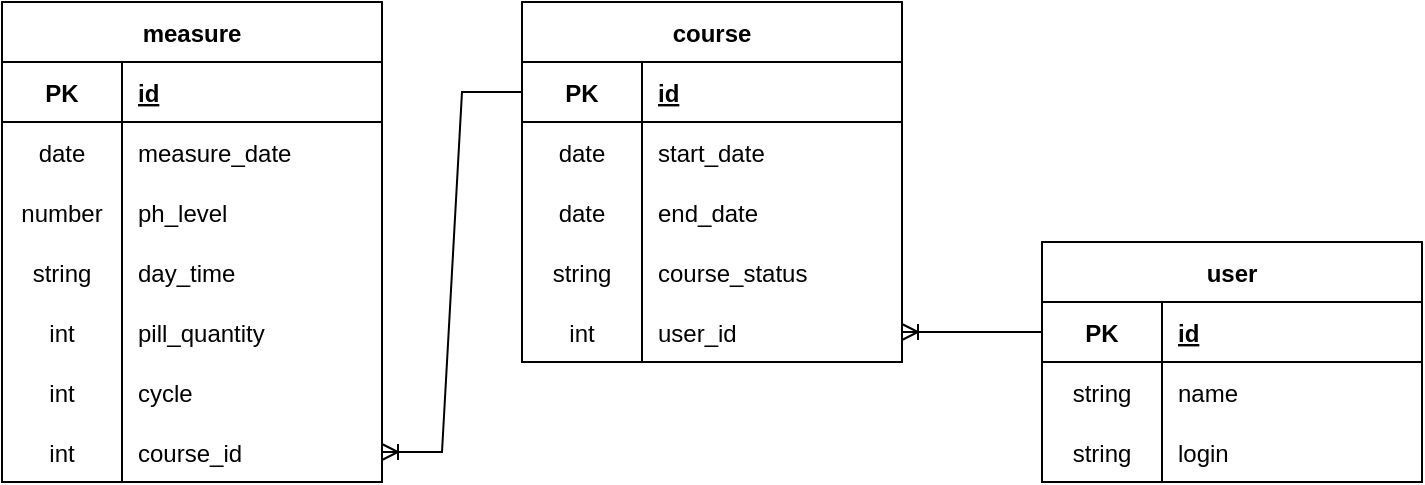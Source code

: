 <mxfile version="20.8.10" type="device"><diagram id="R2lEEEUBdFMjLlhIrx00" name="Page-1"><mxGraphModel dx="1036" dy="606" grid="1" gridSize="10" guides="1" tooltips="1" connect="1" arrows="1" fold="1" page="1" pageScale="1" pageWidth="850" pageHeight="1100" math="0" shadow="0" extFonts="Permanent Marker^https://fonts.googleapis.com/css?family=Permanent+Marker"><root><mxCell id="0"/><mxCell id="1" parent="0"/><mxCell id="IC59mPt4uTkWHZdiHgbl-5" value="measure" style="shape=table;startSize=30;container=1;collapsible=1;childLayout=tableLayout;fixedRows=1;rowLines=0;fontStyle=1;align=center;resizeLast=1;" parent="1" vertex="1"><mxGeometry x="160" y="160" width="190" height="240" as="geometry"><mxRectangle x="340" y="250" width="70" height="30" as="alternateBounds"/></mxGeometry></mxCell><mxCell id="IC59mPt4uTkWHZdiHgbl-6" value="" style="shape=tableRow;horizontal=0;startSize=0;swimlaneHead=0;swimlaneBody=0;fillColor=none;collapsible=0;dropTarget=0;points=[[0,0.5],[1,0.5]];portConstraint=eastwest;top=0;left=0;right=0;bottom=1;" parent="IC59mPt4uTkWHZdiHgbl-5" vertex="1"><mxGeometry y="30" width="190" height="30" as="geometry"/></mxCell><mxCell id="IC59mPt4uTkWHZdiHgbl-7" value="PK" style="shape=partialRectangle;connectable=0;fillColor=none;top=0;left=0;bottom=0;right=0;fontStyle=1;overflow=hidden;" parent="IC59mPt4uTkWHZdiHgbl-6" vertex="1"><mxGeometry width="60" height="30" as="geometry"><mxRectangle width="60" height="30" as="alternateBounds"/></mxGeometry></mxCell><mxCell id="IC59mPt4uTkWHZdiHgbl-8" value="id" style="shape=partialRectangle;connectable=0;fillColor=none;top=0;left=0;bottom=0;right=0;align=left;spacingLeft=6;fontStyle=5;overflow=hidden;" parent="IC59mPt4uTkWHZdiHgbl-6" vertex="1"><mxGeometry x="60" width="130" height="30" as="geometry"><mxRectangle width="130" height="30" as="alternateBounds"/></mxGeometry></mxCell><mxCell id="IC59mPt4uTkWHZdiHgbl-9" value="" style="shape=tableRow;horizontal=0;startSize=0;swimlaneHead=0;swimlaneBody=0;fillColor=none;collapsible=0;dropTarget=0;points=[[0,0.5],[1,0.5]];portConstraint=eastwest;top=0;left=0;right=0;bottom=0;" parent="IC59mPt4uTkWHZdiHgbl-5" vertex="1"><mxGeometry y="60" width="190" height="30" as="geometry"/></mxCell><mxCell id="IC59mPt4uTkWHZdiHgbl-10" value="date" style="shape=partialRectangle;connectable=0;fillColor=none;top=0;left=0;bottom=0;right=0;editable=1;overflow=hidden;" parent="IC59mPt4uTkWHZdiHgbl-9" vertex="1"><mxGeometry width="60" height="30" as="geometry"><mxRectangle width="60" height="30" as="alternateBounds"/></mxGeometry></mxCell><mxCell id="IC59mPt4uTkWHZdiHgbl-11" value="measure_date" style="shape=partialRectangle;connectable=0;fillColor=none;top=0;left=0;bottom=0;right=0;align=left;spacingLeft=6;overflow=hidden;" parent="IC59mPt4uTkWHZdiHgbl-9" vertex="1"><mxGeometry x="60" width="130" height="30" as="geometry"><mxRectangle width="130" height="30" as="alternateBounds"/></mxGeometry></mxCell><mxCell id="IC59mPt4uTkWHZdiHgbl-12" value="" style="shape=tableRow;horizontal=0;startSize=0;swimlaneHead=0;swimlaneBody=0;fillColor=none;collapsible=0;dropTarget=0;points=[[0,0.5],[1,0.5]];portConstraint=eastwest;top=0;left=0;right=0;bottom=0;" parent="IC59mPt4uTkWHZdiHgbl-5" vertex="1"><mxGeometry y="90" width="190" height="30" as="geometry"/></mxCell><mxCell id="IC59mPt4uTkWHZdiHgbl-13" value="number" style="shape=partialRectangle;connectable=0;fillColor=none;top=0;left=0;bottom=0;right=0;editable=1;overflow=hidden;" parent="IC59mPt4uTkWHZdiHgbl-12" vertex="1"><mxGeometry width="60" height="30" as="geometry"><mxRectangle width="60" height="30" as="alternateBounds"/></mxGeometry></mxCell><mxCell id="IC59mPt4uTkWHZdiHgbl-14" value="ph_level" style="shape=partialRectangle;connectable=0;fillColor=none;top=0;left=0;bottom=0;right=0;align=left;spacingLeft=6;overflow=hidden;" parent="IC59mPt4uTkWHZdiHgbl-12" vertex="1"><mxGeometry x="60" width="130" height="30" as="geometry"><mxRectangle width="130" height="30" as="alternateBounds"/></mxGeometry></mxCell><mxCell id="IC59mPt4uTkWHZdiHgbl-91" value="" style="shape=tableRow;horizontal=0;startSize=0;swimlaneHead=0;swimlaneBody=0;fillColor=none;collapsible=0;dropTarget=0;points=[[0,0.5],[1,0.5]];portConstraint=eastwest;top=0;left=0;right=0;bottom=0;" parent="IC59mPt4uTkWHZdiHgbl-5" vertex="1"><mxGeometry y="120" width="190" height="30" as="geometry"/></mxCell><mxCell id="IC59mPt4uTkWHZdiHgbl-92" value="string" style="shape=partialRectangle;connectable=0;fillColor=none;top=0;left=0;bottom=0;right=0;editable=1;overflow=hidden;" parent="IC59mPt4uTkWHZdiHgbl-91" vertex="1"><mxGeometry width="60" height="30" as="geometry"><mxRectangle width="60" height="30" as="alternateBounds"/></mxGeometry></mxCell><mxCell id="IC59mPt4uTkWHZdiHgbl-93" value="day_time" style="shape=partialRectangle;connectable=0;fillColor=none;top=0;left=0;bottom=0;right=0;align=left;spacingLeft=6;overflow=hidden;" parent="IC59mPt4uTkWHZdiHgbl-91" vertex="1"><mxGeometry x="60" width="130" height="30" as="geometry"><mxRectangle width="130" height="30" as="alternateBounds"/></mxGeometry></mxCell><mxCell id="5926iMXJG8x4GMm39nfp-1" value="" style="shape=tableRow;horizontal=0;startSize=0;swimlaneHead=0;swimlaneBody=0;fillColor=none;collapsible=0;dropTarget=0;points=[[0,0.5],[1,0.5]];portConstraint=eastwest;top=0;left=0;right=0;bottom=0;" vertex="1" parent="IC59mPt4uTkWHZdiHgbl-5"><mxGeometry y="150" width="190" height="30" as="geometry"/></mxCell><mxCell id="5926iMXJG8x4GMm39nfp-2" value="int" style="shape=partialRectangle;connectable=0;fillColor=none;top=0;left=0;bottom=0;right=0;editable=1;overflow=hidden;" vertex="1" parent="5926iMXJG8x4GMm39nfp-1"><mxGeometry width="60" height="30" as="geometry"><mxRectangle width="60" height="30" as="alternateBounds"/></mxGeometry></mxCell><mxCell id="5926iMXJG8x4GMm39nfp-3" value="pill_quantity" style="shape=partialRectangle;connectable=0;fillColor=none;top=0;left=0;bottom=0;right=0;align=left;spacingLeft=6;overflow=hidden;" vertex="1" parent="5926iMXJG8x4GMm39nfp-1"><mxGeometry x="60" width="130" height="30" as="geometry"><mxRectangle width="130" height="30" as="alternateBounds"/></mxGeometry></mxCell><mxCell id="IC59mPt4uTkWHZdiHgbl-15" value="" style="shape=tableRow;horizontal=0;startSize=0;swimlaneHead=0;swimlaneBody=0;fillColor=none;collapsible=0;dropTarget=0;points=[[0,0.5],[1,0.5]];portConstraint=eastwest;top=0;left=0;right=0;bottom=0;" parent="IC59mPt4uTkWHZdiHgbl-5" vertex="1"><mxGeometry y="180" width="190" height="30" as="geometry"/></mxCell><mxCell id="IC59mPt4uTkWHZdiHgbl-16" value="int" style="shape=partialRectangle;connectable=0;fillColor=none;top=0;left=0;bottom=0;right=0;editable=1;overflow=hidden;" parent="IC59mPt4uTkWHZdiHgbl-15" vertex="1"><mxGeometry width="60" height="30" as="geometry"><mxRectangle width="60" height="30" as="alternateBounds"/></mxGeometry></mxCell><mxCell id="IC59mPt4uTkWHZdiHgbl-17" value="cycle" style="shape=partialRectangle;connectable=0;fillColor=none;top=0;left=0;bottom=0;right=0;align=left;spacingLeft=6;overflow=hidden;" parent="IC59mPt4uTkWHZdiHgbl-15" vertex="1"><mxGeometry x="60" width="130" height="30" as="geometry"><mxRectangle width="130" height="30" as="alternateBounds"/></mxGeometry></mxCell><mxCell id="IC59mPt4uTkWHZdiHgbl-19" value="" style="shape=tableRow;horizontal=0;startSize=0;swimlaneHead=0;swimlaneBody=0;fillColor=none;collapsible=0;dropTarget=0;points=[[0,0.5],[1,0.5]];portConstraint=eastwest;top=0;left=0;right=0;bottom=0;" parent="IC59mPt4uTkWHZdiHgbl-5" vertex="1"><mxGeometry y="210" width="190" height="30" as="geometry"/></mxCell><mxCell id="IC59mPt4uTkWHZdiHgbl-20" value="int" style="shape=partialRectangle;connectable=0;fillColor=none;top=0;left=0;bottom=0;right=0;editable=1;overflow=hidden;" parent="IC59mPt4uTkWHZdiHgbl-19" vertex="1"><mxGeometry width="60" height="30" as="geometry"><mxRectangle width="60" height="30" as="alternateBounds"/></mxGeometry></mxCell><mxCell id="IC59mPt4uTkWHZdiHgbl-21" value="course_id" style="shape=partialRectangle;connectable=0;fillColor=none;top=0;left=0;bottom=0;right=0;align=left;spacingLeft=6;overflow=hidden;" parent="IC59mPt4uTkWHZdiHgbl-19" vertex="1"><mxGeometry x="60" width="130" height="30" as="geometry"><mxRectangle width="130" height="30" as="alternateBounds"/></mxGeometry></mxCell><mxCell id="IC59mPt4uTkWHZdiHgbl-22" value="user" style="shape=table;startSize=30;container=1;collapsible=1;childLayout=tableLayout;fixedRows=1;rowLines=0;fontStyle=1;align=center;resizeLast=1;" parent="1" vertex="1"><mxGeometry x="680" y="280" width="190" height="120" as="geometry"><mxRectangle x="340" y="250" width="70" height="30" as="alternateBounds"/></mxGeometry></mxCell><mxCell id="IC59mPt4uTkWHZdiHgbl-23" value="" style="shape=tableRow;horizontal=0;startSize=0;swimlaneHead=0;swimlaneBody=0;fillColor=none;collapsible=0;dropTarget=0;points=[[0,0.5],[1,0.5]];portConstraint=eastwest;top=0;left=0;right=0;bottom=1;" parent="IC59mPt4uTkWHZdiHgbl-22" vertex="1"><mxGeometry y="30" width="190" height="30" as="geometry"/></mxCell><mxCell id="IC59mPt4uTkWHZdiHgbl-24" value="PK" style="shape=partialRectangle;connectable=0;fillColor=none;top=0;left=0;bottom=0;right=0;fontStyle=1;overflow=hidden;" parent="IC59mPt4uTkWHZdiHgbl-23" vertex="1"><mxGeometry width="60" height="30" as="geometry"><mxRectangle width="60" height="30" as="alternateBounds"/></mxGeometry></mxCell><mxCell id="IC59mPt4uTkWHZdiHgbl-25" value="id" style="shape=partialRectangle;connectable=0;fillColor=none;top=0;left=0;bottom=0;right=0;align=left;spacingLeft=6;fontStyle=5;overflow=hidden;" parent="IC59mPt4uTkWHZdiHgbl-23" vertex="1"><mxGeometry x="60" width="130" height="30" as="geometry"><mxRectangle width="130" height="30" as="alternateBounds"/></mxGeometry></mxCell><mxCell id="IC59mPt4uTkWHZdiHgbl-26" value="" style="shape=tableRow;horizontal=0;startSize=0;swimlaneHead=0;swimlaneBody=0;fillColor=none;collapsible=0;dropTarget=0;points=[[0,0.5],[1,0.5]];portConstraint=eastwest;top=0;left=0;right=0;bottom=0;" parent="IC59mPt4uTkWHZdiHgbl-22" vertex="1"><mxGeometry y="60" width="190" height="30" as="geometry"/></mxCell><mxCell id="IC59mPt4uTkWHZdiHgbl-27" value="string" style="shape=partialRectangle;connectable=0;fillColor=none;top=0;left=0;bottom=0;right=0;editable=1;overflow=hidden;" parent="IC59mPt4uTkWHZdiHgbl-26" vertex="1"><mxGeometry width="60" height="30" as="geometry"><mxRectangle width="60" height="30" as="alternateBounds"/></mxGeometry></mxCell><mxCell id="IC59mPt4uTkWHZdiHgbl-28" value="name" style="shape=partialRectangle;connectable=0;fillColor=none;top=0;left=0;bottom=0;right=0;align=left;spacingLeft=6;overflow=hidden;" parent="IC59mPt4uTkWHZdiHgbl-26" vertex="1"><mxGeometry x="60" width="130" height="30" as="geometry"><mxRectangle width="130" height="30" as="alternateBounds"/></mxGeometry></mxCell><mxCell id="IC59mPt4uTkWHZdiHgbl-29" value="" style="shape=tableRow;horizontal=0;startSize=0;swimlaneHead=0;swimlaneBody=0;fillColor=none;collapsible=0;dropTarget=0;points=[[0,0.5],[1,0.5]];portConstraint=eastwest;top=0;left=0;right=0;bottom=0;" parent="IC59mPt4uTkWHZdiHgbl-22" vertex="1"><mxGeometry y="90" width="190" height="30" as="geometry"/></mxCell><mxCell id="IC59mPt4uTkWHZdiHgbl-30" value="string" style="shape=partialRectangle;connectable=0;fillColor=none;top=0;left=0;bottom=0;right=0;editable=1;overflow=hidden;" parent="IC59mPt4uTkWHZdiHgbl-29" vertex="1"><mxGeometry width="60" height="30" as="geometry"><mxRectangle width="60" height="30" as="alternateBounds"/></mxGeometry></mxCell><mxCell id="IC59mPt4uTkWHZdiHgbl-31" value="login" style="shape=partialRectangle;connectable=0;fillColor=none;top=0;left=0;bottom=0;right=0;align=left;spacingLeft=6;overflow=hidden;" parent="IC59mPt4uTkWHZdiHgbl-29" vertex="1"><mxGeometry x="60" width="130" height="30" as="geometry"><mxRectangle width="130" height="30" as="alternateBounds"/></mxGeometry></mxCell><mxCell id="IC59mPt4uTkWHZdiHgbl-48" value="" style="edgeStyle=entityRelationEdgeStyle;fontSize=12;html=1;endArrow=ERoneToMany;rounded=0;exitX=0;exitY=0.5;exitDx=0;exitDy=0;entryX=1;entryY=0.5;entryDx=0;entryDy=0;" parent="1" source="IC59mPt4uTkWHZdiHgbl-23" target="IC59mPt4uTkWHZdiHgbl-84" edge="1"><mxGeometry width="100" height="100" relative="1" as="geometry"><mxPoint x="380" y="370" as="sourcePoint"/><mxPoint x="480" y="270" as="targetPoint"/></mxGeometry></mxCell><mxCell id="IC59mPt4uTkWHZdiHgbl-77" value="course" style="shape=table;startSize=30;container=1;collapsible=1;childLayout=tableLayout;fixedRows=1;rowLines=0;fontStyle=1;align=center;resizeLast=1;" parent="1" vertex="1"><mxGeometry x="420" y="160" width="190" height="180" as="geometry"><mxRectangle x="340" y="250" width="70" height="30" as="alternateBounds"/></mxGeometry></mxCell><mxCell id="IC59mPt4uTkWHZdiHgbl-78" value="" style="shape=tableRow;horizontal=0;startSize=0;swimlaneHead=0;swimlaneBody=0;fillColor=none;collapsible=0;dropTarget=0;points=[[0,0.5],[1,0.5]];portConstraint=eastwest;top=0;left=0;right=0;bottom=1;" parent="IC59mPt4uTkWHZdiHgbl-77" vertex="1"><mxGeometry y="30" width="190" height="30" as="geometry"/></mxCell><mxCell id="IC59mPt4uTkWHZdiHgbl-79" value="PK" style="shape=partialRectangle;connectable=0;fillColor=none;top=0;left=0;bottom=0;right=0;fontStyle=1;overflow=hidden;" parent="IC59mPt4uTkWHZdiHgbl-78" vertex="1"><mxGeometry width="60" height="30" as="geometry"><mxRectangle width="60" height="30" as="alternateBounds"/></mxGeometry></mxCell><mxCell id="IC59mPt4uTkWHZdiHgbl-80" value="id" style="shape=partialRectangle;connectable=0;fillColor=none;top=0;left=0;bottom=0;right=0;align=left;spacingLeft=6;fontStyle=5;overflow=hidden;" parent="IC59mPt4uTkWHZdiHgbl-78" vertex="1"><mxGeometry x="60" width="130" height="30" as="geometry"><mxRectangle width="130" height="30" as="alternateBounds"/></mxGeometry></mxCell><mxCell id="IC59mPt4uTkWHZdiHgbl-81" value="" style="shape=tableRow;horizontal=0;startSize=0;swimlaneHead=0;swimlaneBody=0;fillColor=none;collapsible=0;dropTarget=0;points=[[0,0.5],[1,0.5]];portConstraint=eastwest;top=0;left=0;right=0;bottom=0;" parent="IC59mPt4uTkWHZdiHgbl-77" vertex="1"><mxGeometry y="60" width="190" height="30" as="geometry"/></mxCell><mxCell id="IC59mPt4uTkWHZdiHgbl-82" value="date" style="shape=partialRectangle;connectable=0;fillColor=none;top=0;left=0;bottom=0;right=0;editable=1;overflow=hidden;" parent="IC59mPt4uTkWHZdiHgbl-81" vertex="1"><mxGeometry width="60" height="30" as="geometry"><mxRectangle width="60" height="30" as="alternateBounds"/></mxGeometry></mxCell><mxCell id="IC59mPt4uTkWHZdiHgbl-83" value="start_date" style="shape=partialRectangle;connectable=0;fillColor=none;top=0;left=0;bottom=0;right=0;align=left;spacingLeft=6;overflow=hidden;" parent="IC59mPt4uTkWHZdiHgbl-81" vertex="1"><mxGeometry x="60" width="130" height="30" as="geometry"><mxRectangle width="130" height="30" as="alternateBounds"/></mxGeometry></mxCell><mxCell id="IC59mPt4uTkWHZdiHgbl-88" value="" style="shape=tableRow;horizontal=0;startSize=0;swimlaneHead=0;swimlaneBody=0;fillColor=none;collapsible=0;dropTarget=0;points=[[0,0.5],[1,0.5]];portConstraint=eastwest;top=0;left=0;right=0;bottom=0;" parent="IC59mPt4uTkWHZdiHgbl-77" vertex="1"><mxGeometry y="90" width="190" height="30" as="geometry"/></mxCell><mxCell id="IC59mPt4uTkWHZdiHgbl-89" value="date" style="shape=partialRectangle;connectable=0;fillColor=none;top=0;left=0;bottom=0;right=0;editable=1;overflow=hidden;" parent="IC59mPt4uTkWHZdiHgbl-88" vertex="1"><mxGeometry width="60" height="30" as="geometry"><mxRectangle width="60" height="30" as="alternateBounds"/></mxGeometry></mxCell><mxCell id="IC59mPt4uTkWHZdiHgbl-90" value="end_date" style="shape=partialRectangle;connectable=0;fillColor=none;top=0;left=0;bottom=0;right=0;align=left;spacingLeft=6;overflow=hidden;" parent="IC59mPt4uTkWHZdiHgbl-88" vertex="1"><mxGeometry x="60" width="130" height="30" as="geometry"><mxRectangle width="130" height="30" as="alternateBounds"/></mxGeometry></mxCell><mxCell id="IC59mPt4uTkWHZdiHgbl-114" value="" style="shape=tableRow;horizontal=0;startSize=0;swimlaneHead=0;swimlaneBody=0;fillColor=none;collapsible=0;dropTarget=0;points=[[0,0.5],[1,0.5]];portConstraint=eastwest;top=0;left=0;right=0;bottom=0;" parent="IC59mPt4uTkWHZdiHgbl-77" vertex="1"><mxGeometry y="120" width="190" height="30" as="geometry"/></mxCell><mxCell id="IC59mPt4uTkWHZdiHgbl-115" value="string" style="shape=partialRectangle;connectable=0;fillColor=none;top=0;left=0;bottom=0;right=0;editable=1;overflow=hidden;" parent="IC59mPt4uTkWHZdiHgbl-114" vertex="1"><mxGeometry width="60" height="30" as="geometry"><mxRectangle width="60" height="30" as="alternateBounds"/></mxGeometry></mxCell><mxCell id="IC59mPt4uTkWHZdiHgbl-116" value="course_status" style="shape=partialRectangle;connectable=0;fillColor=none;top=0;left=0;bottom=0;right=0;align=left;spacingLeft=6;overflow=hidden;" parent="IC59mPt4uTkWHZdiHgbl-114" vertex="1"><mxGeometry x="60" width="130" height="30" as="geometry"><mxRectangle width="130" height="30" as="alternateBounds"/></mxGeometry></mxCell><mxCell id="IC59mPt4uTkWHZdiHgbl-84" value="" style="shape=tableRow;horizontal=0;startSize=0;swimlaneHead=0;swimlaneBody=0;fillColor=none;collapsible=0;dropTarget=0;points=[[0,0.5],[1,0.5]];portConstraint=eastwest;top=0;left=0;right=0;bottom=0;" parent="IC59mPt4uTkWHZdiHgbl-77" vertex="1"><mxGeometry y="150" width="190" height="30" as="geometry"/></mxCell><mxCell id="IC59mPt4uTkWHZdiHgbl-85" value="int" style="shape=partialRectangle;connectable=0;fillColor=none;top=0;left=0;bottom=0;right=0;editable=1;overflow=hidden;" parent="IC59mPt4uTkWHZdiHgbl-84" vertex="1"><mxGeometry width="60" height="30" as="geometry"><mxRectangle width="60" height="30" as="alternateBounds"/></mxGeometry></mxCell><mxCell id="IC59mPt4uTkWHZdiHgbl-86" value="user_id" style="shape=partialRectangle;connectable=0;fillColor=none;top=0;left=0;bottom=0;right=0;align=left;spacingLeft=6;overflow=hidden;" parent="IC59mPt4uTkWHZdiHgbl-84" vertex="1"><mxGeometry x="60" width="130" height="30" as="geometry"><mxRectangle width="130" height="30" as="alternateBounds"/></mxGeometry></mxCell><mxCell id="IC59mPt4uTkWHZdiHgbl-87" value="" style="edgeStyle=entityRelationEdgeStyle;fontSize=12;html=1;endArrow=ERoneToMany;rounded=0;entryX=1;entryY=0.5;entryDx=0;entryDy=0;exitX=0;exitY=0.5;exitDx=0;exitDy=0;" parent="1" source="IC59mPt4uTkWHZdiHgbl-78" target="IC59mPt4uTkWHZdiHgbl-19" edge="1"><mxGeometry width="100" height="100" relative="1" as="geometry"><mxPoint x="400" y="380" as="sourcePoint"/><mxPoint x="500" y="280" as="targetPoint"/></mxGeometry></mxCell></root></mxGraphModel></diagram></mxfile>